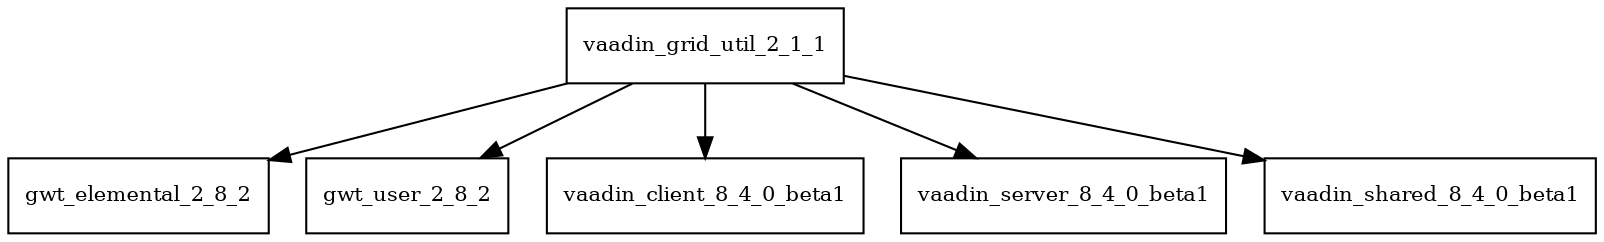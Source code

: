 digraph vaadin_grid_util_2_1_1_dependencies {
  node [shape = box, fontsize=10.0];
  vaadin_grid_util_2_1_1 -> gwt_elemental_2_8_2;
  vaadin_grid_util_2_1_1 -> gwt_user_2_8_2;
  vaadin_grid_util_2_1_1 -> vaadin_client_8_4_0_beta1;
  vaadin_grid_util_2_1_1 -> vaadin_server_8_4_0_beta1;
  vaadin_grid_util_2_1_1 -> vaadin_shared_8_4_0_beta1;
}
